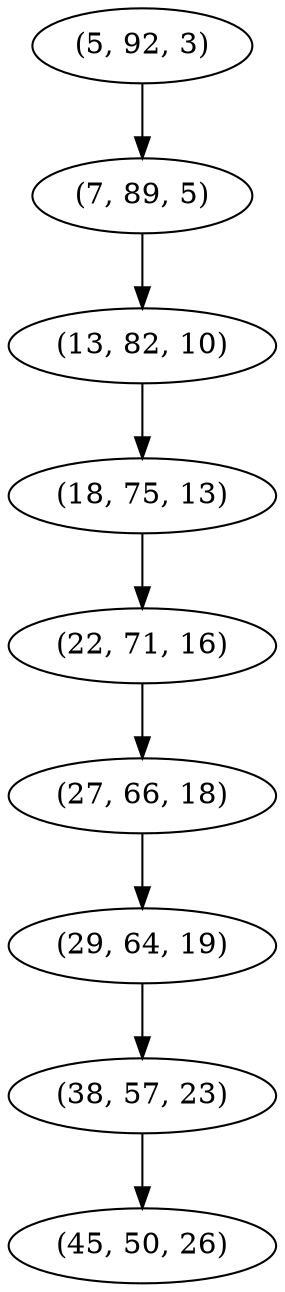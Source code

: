 digraph tree {
    "(5, 92, 3)";
    "(7, 89, 5)";
    "(13, 82, 10)";
    "(18, 75, 13)";
    "(22, 71, 16)";
    "(27, 66, 18)";
    "(29, 64, 19)";
    "(38, 57, 23)";
    "(45, 50, 26)";
    "(5, 92, 3)" -> "(7, 89, 5)";
    "(7, 89, 5)" -> "(13, 82, 10)";
    "(13, 82, 10)" -> "(18, 75, 13)";
    "(18, 75, 13)" -> "(22, 71, 16)";
    "(22, 71, 16)" -> "(27, 66, 18)";
    "(27, 66, 18)" -> "(29, 64, 19)";
    "(29, 64, 19)" -> "(38, 57, 23)";
    "(38, 57, 23)" -> "(45, 50, 26)";
}
